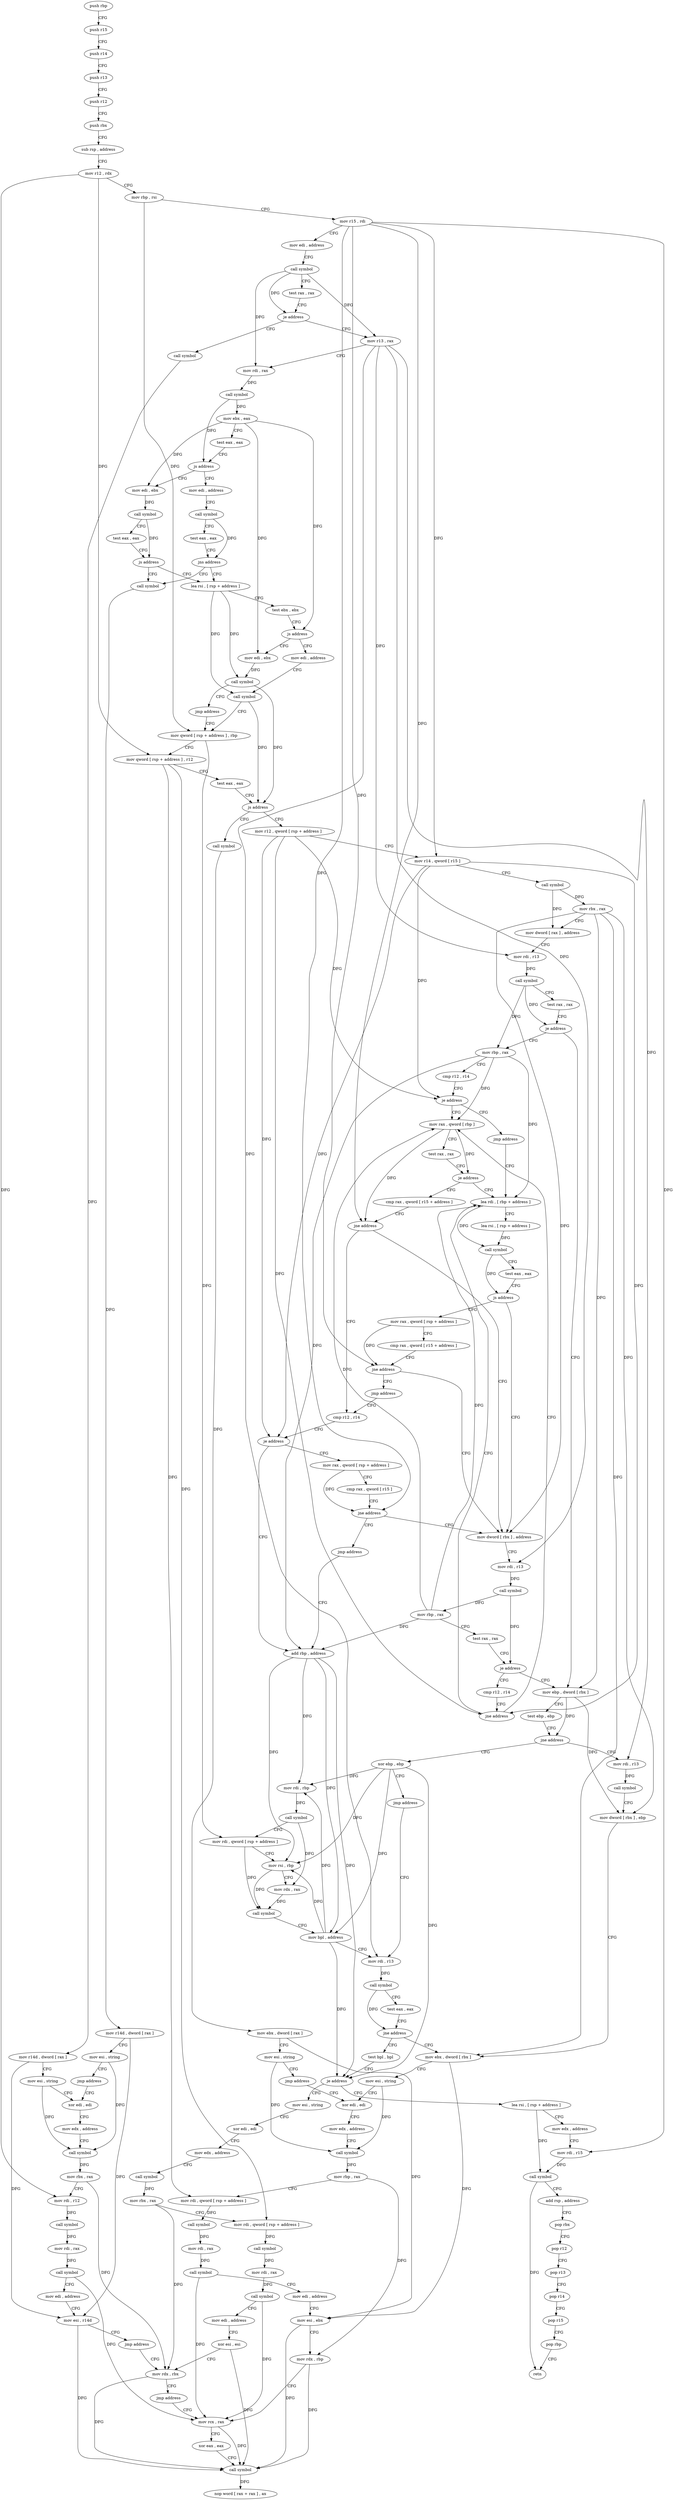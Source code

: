 digraph "func" {
"4202272" [label = "push rbp" ]
"4202273" [label = "push r15" ]
"4202275" [label = "push r14" ]
"4202277" [label = "push r13" ]
"4202279" [label = "push r12" ]
"4202281" [label = "push rbx" ]
"4202282" [label = "sub rsp , address" ]
"4202289" [label = "mov r12 , rdx" ]
"4202292" [label = "mov rbp , rsi" ]
"4202295" [label = "mov r15 , rdi" ]
"4202298" [label = "mov edi , address" ]
"4202303" [label = "call symbol" ]
"4202308" [label = "test rax , rax" ]
"4202311" [label = "je address" ]
"4202683" [label = "call symbol" ]
"4202317" [label = "mov r13 , rax" ]
"4202688" [label = "mov r14d , dword [ rax ]" ]
"4202691" [label = "mov esi , string" ]
"4202696" [label = "xor edi , edi" ]
"4202320" [label = "mov rdi , rax" ]
"4202323" [label = "call symbol" ]
"4202328" [label = "mov ebx , eax" ]
"4202330" [label = "test eax , eax" ]
"4202332" [label = "js address" ]
"4202363" [label = "mov edi , address" ]
"4202334" [label = "mov edi , ebx" ]
"4202796" [label = "mov rdx , rbx" ]
"4202799" [label = "jmp address" ]
"4202861" [label = "mov rcx , rax" ]
"4202368" [label = "call symbol" ]
"4202373" [label = "test eax , eax" ]
"4202375" [label = "jns address" ]
"4202345" [label = "lea rsi , [ rsp + address ]" ]
"4202377" [label = "call symbol" ]
"4202336" [label = "call symbol" ]
"4202341" [label = "test eax , eax" ]
"4202343" [label = "js address" ]
"4202864" [label = "xor eax , eax" ]
"4202866" [label = "call symbol" ]
"4202871" [label = "nop word [ rax + rax ] , ax" ]
"4202350" [label = "test ebx , ebx" ]
"4202352" [label = "js address" ]
"4202395" [label = "mov edi , address" ]
"4202354" [label = "mov edi , ebx" ]
"4202382" [label = "mov r14d , dword [ rax ]" ]
"4202385" [label = "mov esi , string" ]
"4202390" [label = "jmp address" ]
"4202400" [label = "call symbol" ]
"4202405" [label = "mov qword [ rsp + address ] , rbp" ]
"4202356" [label = "call symbol" ]
"4202361" [label = "jmp address" ]
"4202698" [label = "mov edx , address" ]
"4202703" [label = "call symbol" ]
"4202708" [label = "mov rbx , rax" ]
"4202711" [label = "mov rdi , r12" ]
"4202714" [label = "call symbol" ]
"4202719" [label = "mov rdi , rax" ]
"4202722" [label = "call symbol" ]
"4202727" [label = "mov edi , address" ]
"4202732" [label = "mov esi , r14d" ]
"4202735" [label = "jmp address" ]
"4202737" [label = "call symbol" ]
"4202742" [label = "mov ebx , dword [ rax ]" ]
"4202744" [label = "mov esi , string" ]
"4202749" [label = "jmp address" ]
"4202818" [label = "xor edi , edi" ]
"4202423" [label = "mov r12 , qword [ rsp + address ]" ]
"4202428" [label = "mov r14 , qword [ r15 ]" ]
"4202431" [label = "call symbol" ]
"4202436" [label = "mov rbx , rax" ]
"4202439" [label = "mov dword [ rax ] , address" ]
"4202445" [label = "mov rdi , r13" ]
"4202448" [label = "call symbol" ]
"4202453" [label = "test rax , rax" ]
"4202456" [label = "je address" ]
"4202581" [label = "mov ebp , dword [ rbx ]" ]
"4202458" [label = "mov rbp , rax" ]
"4202410" [label = "mov qword [ rsp + address ] , r12" ]
"4202415" [label = "test eax , eax" ]
"4202417" [label = "js address" ]
"4202820" [label = "mov edx , address" ]
"4202825" [label = "call symbol" ]
"4202830" [label = "mov rbp , rax" ]
"4202833" [label = "mov rdi , qword [ rsp + address ]" ]
"4202838" [label = "call symbol" ]
"4202843" [label = "mov rdi , rax" ]
"4202846" [label = "call symbol" ]
"4202851" [label = "mov edi , address" ]
"4202856" [label = "mov esi , ebx" ]
"4202858" [label = "mov rdx , rbp" ]
"4202583" [label = "test ebp , ebp" ]
"4202585" [label = "jne address" ]
"4202801" [label = "mov rdi , r13" ]
"4202591" [label = "xor ebp , ebp" ]
"4202461" [label = "cmp r12 , r14" ]
"4202464" [label = "je address" ]
"4202507" [label = "mov rax , qword [ rbp ]" ]
"4202466" [label = "jmp address" ]
"4202804" [label = "call symbol" ]
"4202809" [label = "mov dword [ rbx ] , ebp" ]
"4202811" [label = "mov ebx , dword [ rbx ]" ]
"4202593" [label = "jmp address" ]
"4202626" [label = "mov rdi , r13" ]
"4202511" [label = "test rax , rax" ]
"4202514" [label = "je address" ]
"4202544" [label = "lea rdi , [ rbp + address ]" ]
"4202516" [label = "cmp rax , qword [ r15 + address ]" ]
"4202629" [label = "call symbol" ]
"4202634" [label = "test eax , eax" ]
"4202636" [label = "jne address" ]
"4202642" [label = "test bpl , bpl" ]
"4202548" [label = "lea rsi , [ rsp + address ]" ]
"4202556" [label = "call symbol" ]
"4202561" [label = "test eax , eax" ]
"4202563" [label = "js address" ]
"4202480" [label = "mov dword [ rbx ] , address" ]
"4202565" [label = "mov rax , qword [ rsp + address ]" ]
"4202520" [label = "jne address" ]
"4202522" [label = "cmp r12 , r14" ]
"4202813" [label = "mov esi , string" ]
"4202645" [label = "je address" ]
"4202751" [label = "mov esi , string" ]
"4202647" [label = "lea rsi , [ rsp + address ]" ]
"4202486" [label = "mov rdi , r13" ]
"4202489" [label = "call symbol" ]
"4202494" [label = "mov rbp , rax" ]
"4202497" [label = "test rax , rax" ]
"4202500" [label = "je address" ]
"4202502" [label = "cmp r12 , r14" ]
"4202573" [label = "cmp rax , qword [ r15 + address ]" ]
"4202577" [label = "jne address" ]
"4202579" [label = "jmp address" ]
"4202525" [label = "je address" ]
"4202595" [label = "add rbp , address" ]
"4202527" [label = "mov rax , qword [ rsp + address ]" ]
"4202756" [label = "xor edi , edi" ]
"4202758" [label = "mov edx , address" ]
"4202763" [label = "call symbol" ]
"4202768" [label = "mov rbx , rax" ]
"4202771" [label = "mov rdi , qword [ rsp + address ]" ]
"4202776" [label = "call symbol" ]
"4202781" [label = "mov rdi , rax" ]
"4202784" [label = "call symbol" ]
"4202789" [label = "mov edi , address" ]
"4202794" [label = "xor esi , esi" ]
"4202652" [label = "mov edx , address" ]
"4202657" [label = "mov rdi , r15" ]
"4202660" [label = "call symbol" ]
"4202665" [label = "add rsp , address" ]
"4202672" [label = "pop rbx" ]
"4202673" [label = "pop r12" ]
"4202675" [label = "pop r13" ]
"4202677" [label = "pop r14" ]
"4202679" [label = "pop r15" ]
"4202681" [label = "pop rbp" ]
"4202682" [label = "retn" ]
"4202505" [label = "jne address" ]
"4202599" [label = "mov rdi , rbp" ]
"4202602" [label = "call symbol" ]
"4202607" [label = "mov rdi , qword [ rsp + address ]" ]
"4202612" [label = "mov rsi , rbp" ]
"4202615" [label = "mov rdx , rax" ]
"4202618" [label = "call symbol" ]
"4202623" [label = "mov bpl , address" ]
"4202535" [label = "cmp rax , qword [ r15 ]" ]
"4202538" [label = "jne address" ]
"4202540" [label = "jmp address" ]
"4202272" -> "4202273" [ label = "CFG" ]
"4202273" -> "4202275" [ label = "CFG" ]
"4202275" -> "4202277" [ label = "CFG" ]
"4202277" -> "4202279" [ label = "CFG" ]
"4202279" -> "4202281" [ label = "CFG" ]
"4202281" -> "4202282" [ label = "CFG" ]
"4202282" -> "4202289" [ label = "CFG" ]
"4202289" -> "4202292" [ label = "CFG" ]
"4202289" -> "4202711" [ label = "DFG" ]
"4202289" -> "4202410" [ label = "DFG" ]
"4202292" -> "4202295" [ label = "CFG" ]
"4202292" -> "4202405" [ label = "DFG" ]
"4202295" -> "4202298" [ label = "CFG" ]
"4202295" -> "4202428" [ label = "DFG" ]
"4202295" -> "4202520" [ label = "DFG" ]
"4202295" -> "4202577" [ label = "DFG" ]
"4202295" -> "4202657" [ label = "DFG" ]
"4202295" -> "4202538" [ label = "DFG" ]
"4202298" -> "4202303" [ label = "CFG" ]
"4202303" -> "4202308" [ label = "CFG" ]
"4202303" -> "4202311" [ label = "DFG" ]
"4202303" -> "4202317" [ label = "DFG" ]
"4202303" -> "4202320" [ label = "DFG" ]
"4202308" -> "4202311" [ label = "CFG" ]
"4202311" -> "4202683" [ label = "CFG" ]
"4202311" -> "4202317" [ label = "CFG" ]
"4202683" -> "4202688" [ label = "DFG" ]
"4202317" -> "4202320" [ label = "CFG" ]
"4202317" -> "4202445" [ label = "DFG" ]
"4202317" -> "4202801" [ label = "DFG" ]
"4202317" -> "4202626" [ label = "DFG" ]
"4202317" -> "4202486" [ label = "DFG" ]
"4202688" -> "4202691" [ label = "CFG" ]
"4202688" -> "4202732" [ label = "DFG" ]
"4202691" -> "4202696" [ label = "CFG" ]
"4202691" -> "4202703" [ label = "DFG" ]
"4202696" -> "4202698" [ label = "CFG" ]
"4202320" -> "4202323" [ label = "DFG" ]
"4202323" -> "4202328" [ label = "DFG" ]
"4202323" -> "4202332" [ label = "DFG" ]
"4202328" -> "4202330" [ label = "CFG" ]
"4202328" -> "4202334" [ label = "DFG" ]
"4202328" -> "4202352" [ label = "DFG" ]
"4202328" -> "4202354" [ label = "DFG" ]
"4202330" -> "4202332" [ label = "CFG" ]
"4202332" -> "4202363" [ label = "CFG" ]
"4202332" -> "4202334" [ label = "CFG" ]
"4202363" -> "4202368" [ label = "CFG" ]
"4202334" -> "4202336" [ label = "DFG" ]
"4202796" -> "4202799" [ label = "CFG" ]
"4202796" -> "4202866" [ label = "DFG" ]
"4202799" -> "4202861" [ label = "CFG" ]
"4202861" -> "4202864" [ label = "CFG" ]
"4202861" -> "4202866" [ label = "DFG" ]
"4202368" -> "4202373" [ label = "CFG" ]
"4202368" -> "4202375" [ label = "DFG" ]
"4202373" -> "4202375" [ label = "CFG" ]
"4202375" -> "4202345" [ label = "CFG" ]
"4202375" -> "4202377" [ label = "CFG" ]
"4202345" -> "4202350" [ label = "CFG" ]
"4202345" -> "4202400" [ label = "DFG" ]
"4202345" -> "4202356" [ label = "DFG" ]
"4202377" -> "4202382" [ label = "DFG" ]
"4202336" -> "4202341" [ label = "CFG" ]
"4202336" -> "4202343" [ label = "DFG" ]
"4202341" -> "4202343" [ label = "CFG" ]
"4202343" -> "4202377" [ label = "CFG" ]
"4202343" -> "4202345" [ label = "CFG" ]
"4202864" -> "4202866" [ label = "CFG" ]
"4202866" -> "4202871" [ label = "DFG" ]
"4202350" -> "4202352" [ label = "CFG" ]
"4202352" -> "4202395" [ label = "CFG" ]
"4202352" -> "4202354" [ label = "CFG" ]
"4202395" -> "4202400" [ label = "CFG" ]
"4202354" -> "4202356" [ label = "DFG" ]
"4202382" -> "4202385" [ label = "CFG" ]
"4202382" -> "4202732" [ label = "DFG" ]
"4202385" -> "4202390" [ label = "CFG" ]
"4202385" -> "4202703" [ label = "DFG" ]
"4202390" -> "4202696" [ label = "CFG" ]
"4202400" -> "4202405" [ label = "CFG" ]
"4202400" -> "4202417" [ label = "DFG" ]
"4202405" -> "4202410" [ label = "CFG" ]
"4202405" -> "4202607" [ label = "DFG" ]
"4202356" -> "4202361" [ label = "CFG" ]
"4202356" -> "4202417" [ label = "DFG" ]
"4202361" -> "4202405" [ label = "CFG" ]
"4202698" -> "4202703" [ label = "CFG" ]
"4202703" -> "4202708" [ label = "DFG" ]
"4202708" -> "4202711" [ label = "CFG" ]
"4202708" -> "4202796" [ label = "DFG" ]
"4202711" -> "4202714" [ label = "DFG" ]
"4202714" -> "4202719" [ label = "DFG" ]
"4202719" -> "4202722" [ label = "DFG" ]
"4202722" -> "4202727" [ label = "CFG" ]
"4202722" -> "4202861" [ label = "DFG" ]
"4202727" -> "4202732" [ label = "CFG" ]
"4202732" -> "4202735" [ label = "CFG" ]
"4202732" -> "4202866" [ label = "DFG" ]
"4202735" -> "4202796" [ label = "CFG" ]
"4202737" -> "4202742" [ label = "DFG" ]
"4202742" -> "4202744" [ label = "CFG" ]
"4202742" -> "4202856" [ label = "DFG" ]
"4202744" -> "4202749" [ label = "CFG" ]
"4202744" -> "4202825" [ label = "DFG" ]
"4202749" -> "4202818" [ label = "CFG" ]
"4202818" -> "4202820" [ label = "CFG" ]
"4202423" -> "4202428" [ label = "CFG" ]
"4202423" -> "4202464" [ label = "DFG" ]
"4202423" -> "4202525" [ label = "DFG" ]
"4202423" -> "4202505" [ label = "DFG" ]
"4202428" -> "4202431" [ label = "CFG" ]
"4202428" -> "4202464" [ label = "DFG" ]
"4202428" -> "4202525" [ label = "DFG" ]
"4202428" -> "4202505" [ label = "DFG" ]
"4202431" -> "4202436" [ label = "DFG" ]
"4202431" -> "4202439" [ label = "DFG" ]
"4202436" -> "4202439" [ label = "CFG" ]
"4202436" -> "4202581" [ label = "DFG" ]
"4202436" -> "4202809" [ label = "DFG" ]
"4202436" -> "4202811" [ label = "DFG" ]
"4202436" -> "4202480" [ label = "DFG" ]
"4202439" -> "4202445" [ label = "CFG" ]
"4202445" -> "4202448" [ label = "DFG" ]
"4202448" -> "4202453" [ label = "CFG" ]
"4202448" -> "4202456" [ label = "DFG" ]
"4202448" -> "4202458" [ label = "DFG" ]
"4202453" -> "4202456" [ label = "CFG" ]
"4202456" -> "4202581" [ label = "CFG" ]
"4202456" -> "4202458" [ label = "CFG" ]
"4202581" -> "4202583" [ label = "CFG" ]
"4202581" -> "4202585" [ label = "DFG" ]
"4202581" -> "4202809" [ label = "DFG" ]
"4202458" -> "4202461" [ label = "CFG" ]
"4202458" -> "4202507" [ label = "DFG" ]
"4202458" -> "4202544" [ label = "DFG" ]
"4202458" -> "4202595" [ label = "DFG" ]
"4202410" -> "4202415" [ label = "CFG" ]
"4202410" -> "4202833" [ label = "DFG" ]
"4202410" -> "4202771" [ label = "DFG" ]
"4202415" -> "4202417" [ label = "CFG" ]
"4202417" -> "4202737" [ label = "CFG" ]
"4202417" -> "4202423" [ label = "CFG" ]
"4202820" -> "4202825" [ label = "CFG" ]
"4202825" -> "4202830" [ label = "DFG" ]
"4202830" -> "4202833" [ label = "CFG" ]
"4202830" -> "4202858" [ label = "DFG" ]
"4202833" -> "4202838" [ label = "DFG" ]
"4202838" -> "4202843" [ label = "DFG" ]
"4202843" -> "4202846" [ label = "DFG" ]
"4202846" -> "4202851" [ label = "CFG" ]
"4202846" -> "4202861" [ label = "DFG" ]
"4202851" -> "4202856" [ label = "CFG" ]
"4202856" -> "4202858" [ label = "CFG" ]
"4202856" -> "4202866" [ label = "DFG" ]
"4202858" -> "4202861" [ label = "CFG" ]
"4202858" -> "4202866" [ label = "DFG" ]
"4202583" -> "4202585" [ label = "CFG" ]
"4202585" -> "4202801" [ label = "CFG" ]
"4202585" -> "4202591" [ label = "CFG" ]
"4202801" -> "4202804" [ label = "DFG" ]
"4202591" -> "4202593" [ label = "CFG" ]
"4202591" -> "4202645" [ label = "DFG" ]
"4202591" -> "4202599" [ label = "DFG" ]
"4202591" -> "4202612" [ label = "DFG" ]
"4202591" -> "4202623" [ label = "DFG" ]
"4202461" -> "4202464" [ label = "CFG" ]
"4202464" -> "4202507" [ label = "CFG" ]
"4202464" -> "4202466" [ label = "CFG" ]
"4202507" -> "4202511" [ label = "CFG" ]
"4202507" -> "4202514" [ label = "DFG" ]
"4202507" -> "4202520" [ label = "DFG" ]
"4202466" -> "4202544" [ label = "CFG" ]
"4202804" -> "4202809" [ label = "CFG" ]
"4202809" -> "4202811" [ label = "CFG" ]
"4202811" -> "4202813" [ label = "CFG" ]
"4202811" -> "4202856" [ label = "DFG" ]
"4202593" -> "4202626" [ label = "CFG" ]
"4202626" -> "4202629" [ label = "DFG" ]
"4202511" -> "4202514" [ label = "CFG" ]
"4202514" -> "4202544" [ label = "CFG" ]
"4202514" -> "4202516" [ label = "CFG" ]
"4202544" -> "4202548" [ label = "CFG" ]
"4202544" -> "4202556" [ label = "DFG" ]
"4202516" -> "4202520" [ label = "CFG" ]
"4202629" -> "4202634" [ label = "CFG" ]
"4202629" -> "4202636" [ label = "DFG" ]
"4202634" -> "4202636" [ label = "CFG" ]
"4202636" -> "4202811" [ label = "CFG" ]
"4202636" -> "4202642" [ label = "CFG" ]
"4202642" -> "4202645" [ label = "CFG" ]
"4202548" -> "4202556" [ label = "DFG" ]
"4202556" -> "4202561" [ label = "CFG" ]
"4202556" -> "4202563" [ label = "DFG" ]
"4202561" -> "4202563" [ label = "CFG" ]
"4202563" -> "4202480" [ label = "CFG" ]
"4202563" -> "4202565" [ label = "CFG" ]
"4202480" -> "4202486" [ label = "CFG" ]
"4202565" -> "4202573" [ label = "CFG" ]
"4202565" -> "4202577" [ label = "DFG" ]
"4202520" -> "4202480" [ label = "CFG" ]
"4202520" -> "4202522" [ label = "CFG" ]
"4202522" -> "4202525" [ label = "CFG" ]
"4202813" -> "4202818" [ label = "CFG" ]
"4202813" -> "4202825" [ label = "DFG" ]
"4202645" -> "4202751" [ label = "CFG" ]
"4202645" -> "4202647" [ label = "CFG" ]
"4202751" -> "4202756" [ label = "CFG" ]
"4202647" -> "4202652" [ label = "CFG" ]
"4202647" -> "4202660" [ label = "DFG" ]
"4202486" -> "4202489" [ label = "DFG" ]
"4202489" -> "4202494" [ label = "DFG" ]
"4202489" -> "4202500" [ label = "DFG" ]
"4202494" -> "4202497" [ label = "CFG" ]
"4202494" -> "4202507" [ label = "DFG" ]
"4202494" -> "4202544" [ label = "DFG" ]
"4202494" -> "4202595" [ label = "DFG" ]
"4202497" -> "4202500" [ label = "CFG" ]
"4202500" -> "4202581" [ label = "CFG" ]
"4202500" -> "4202502" [ label = "CFG" ]
"4202502" -> "4202505" [ label = "CFG" ]
"4202573" -> "4202577" [ label = "CFG" ]
"4202577" -> "4202480" [ label = "CFG" ]
"4202577" -> "4202579" [ label = "CFG" ]
"4202579" -> "4202522" [ label = "CFG" ]
"4202525" -> "4202595" [ label = "CFG" ]
"4202525" -> "4202527" [ label = "CFG" ]
"4202595" -> "4202599" [ label = "DFG" ]
"4202595" -> "4202645" [ label = "DFG" ]
"4202595" -> "4202612" [ label = "DFG" ]
"4202595" -> "4202623" [ label = "DFG" ]
"4202527" -> "4202535" [ label = "CFG" ]
"4202527" -> "4202538" [ label = "DFG" ]
"4202756" -> "4202758" [ label = "CFG" ]
"4202758" -> "4202763" [ label = "CFG" ]
"4202763" -> "4202768" [ label = "DFG" ]
"4202768" -> "4202771" [ label = "CFG" ]
"4202768" -> "4202796" [ label = "DFG" ]
"4202771" -> "4202776" [ label = "DFG" ]
"4202776" -> "4202781" [ label = "DFG" ]
"4202781" -> "4202784" [ label = "DFG" ]
"4202784" -> "4202789" [ label = "CFG" ]
"4202784" -> "4202861" [ label = "DFG" ]
"4202789" -> "4202794" [ label = "CFG" ]
"4202794" -> "4202796" [ label = "CFG" ]
"4202794" -> "4202866" [ label = "DFG" ]
"4202652" -> "4202657" [ label = "CFG" ]
"4202657" -> "4202660" [ label = "DFG" ]
"4202660" -> "4202665" [ label = "CFG" ]
"4202660" -> "4202682" [ label = "DFG" ]
"4202665" -> "4202672" [ label = "CFG" ]
"4202672" -> "4202673" [ label = "CFG" ]
"4202673" -> "4202675" [ label = "CFG" ]
"4202675" -> "4202677" [ label = "CFG" ]
"4202677" -> "4202679" [ label = "CFG" ]
"4202679" -> "4202681" [ label = "CFG" ]
"4202681" -> "4202682" [ label = "CFG" ]
"4202505" -> "4202544" [ label = "CFG" ]
"4202505" -> "4202507" [ label = "CFG" ]
"4202599" -> "4202602" [ label = "DFG" ]
"4202602" -> "4202607" [ label = "CFG" ]
"4202602" -> "4202615" [ label = "DFG" ]
"4202607" -> "4202612" [ label = "CFG" ]
"4202607" -> "4202618" [ label = "DFG" ]
"4202612" -> "4202615" [ label = "CFG" ]
"4202612" -> "4202618" [ label = "DFG" ]
"4202615" -> "4202618" [ label = "DFG" ]
"4202618" -> "4202623" [ label = "CFG" ]
"4202623" -> "4202626" [ label = "CFG" ]
"4202623" -> "4202645" [ label = "DFG" ]
"4202623" -> "4202599" [ label = "DFG" ]
"4202623" -> "4202612" [ label = "DFG" ]
"4202535" -> "4202538" [ label = "CFG" ]
"4202538" -> "4202480" [ label = "CFG" ]
"4202538" -> "4202540" [ label = "CFG" ]
"4202540" -> "4202595" [ label = "CFG" ]
}
